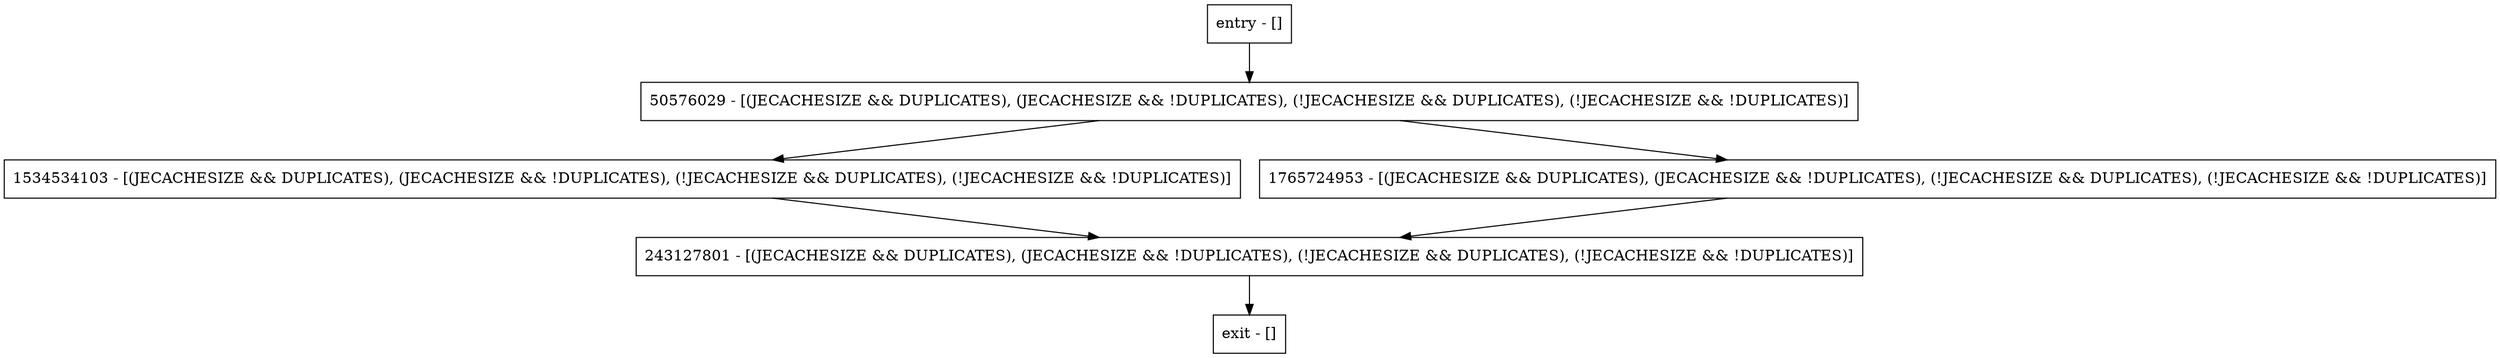 digraph isExpirationInHours {
node [shape=record];
entry [label="entry - []"];
exit [label="exit - []"];
1534534103 [label="1534534103 - [(JECACHESIZE && DUPLICATES), (JECACHESIZE && !DUPLICATES), (!JECACHESIZE && DUPLICATES), (!JECACHESIZE && !DUPLICATES)]"];
50576029 [label="50576029 - [(JECACHESIZE && DUPLICATES), (JECACHESIZE && !DUPLICATES), (!JECACHESIZE && DUPLICATES), (!JECACHESIZE && !DUPLICATES)]"];
243127801 [label="243127801 - [(JECACHESIZE && DUPLICATES), (JECACHESIZE && !DUPLICATES), (!JECACHESIZE && DUPLICATES), (!JECACHESIZE && !DUPLICATES)]"];
1765724953 [label="1765724953 - [(JECACHESIZE && DUPLICATES), (JECACHESIZE && !DUPLICATES), (!JECACHESIZE && DUPLICATES), (!JECACHESIZE && !DUPLICATES)]"];
entry;
exit;
entry -> 50576029;
1534534103 -> 243127801;
50576029 -> 1534534103;
50576029 -> 1765724953;
243127801 -> exit;
1765724953 -> 243127801;
}
